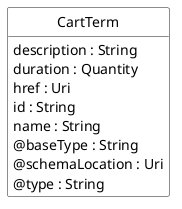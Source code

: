 @startuml
hide circle
hide methods
hide stereotype
show <<Enumeration>> stereotype
skinparam class {
   BackgroundColor<<Enumeration>> #E6F5F7
   BackgroundColor<<Ref>> #FFFFE0
   BackgroundColor<<Pivot>> #FFFFFFF
   BackgroundColor<<SimpleType>> #E2F0DA
   BackgroundColor #FCF2E3
}

class CartTerm <<Pivot>> {
    description : String
    duration : Quantity
    href : Uri
    id : String
    name : String
    @baseType : String
    @schemaLocation : Uri
    @type : String
}


@enduml